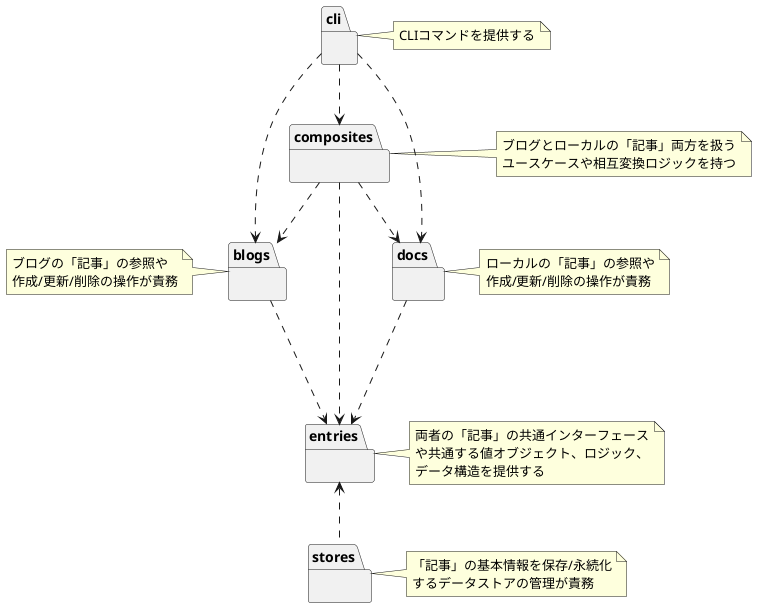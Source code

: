 @startuml
'https://plantuml.com/class-diagram


package composites {
}
note right of composites : ブログとローカルの「記事」両方を扱う\nユースケースや相互変換ロジックを持つ

package blogs {
}
note left of blogs : ブログの「記事」の参照や\n作成/更新/削除の操作が責務

package docs {
}
note right of docs : ローカルの「記事」の参照や\n作成/更新/削除の操作が責務

package entries {
}
note right of entries : 両者の「記事」の共通インターフェース\nや共通する値オブジェクト、ロジック、\nデータ構造を提供する

package stores {
}
note right of stores : 「記事」の基本情報を保存/永続化\nするデータストアの管理が責務

package cli {}
note right of cli : CLIコマンドを提供する

cli ..> composites
cli ..> docs
cli ..> blogs
composites ..> blogs
composites ..> docs
composites ....> entries
blogs ..> entries
docs ..> entries
entries <.. stores


@enduml